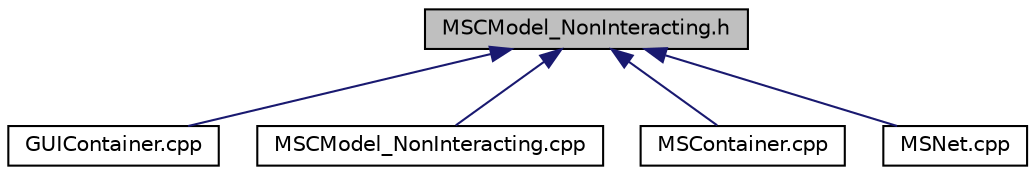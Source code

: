 digraph "MSCModel_NonInteracting.h"
{
  edge [fontname="Helvetica",fontsize="10",labelfontname="Helvetica",labelfontsize="10"];
  node [fontname="Helvetica",fontsize="10",shape=record];
  Node24 [label="MSCModel_NonInteracting.h",height=0.2,width=0.4,color="black", fillcolor="grey75", style="filled", fontcolor="black"];
  Node24 -> Node25 [dir="back",color="midnightblue",fontsize="10",style="solid",fontname="Helvetica"];
  Node25 [label="GUIContainer.cpp",height=0.2,width=0.4,color="black", fillcolor="white", style="filled",URL="$dc/d25/_g_u_i_container_8cpp.html"];
  Node24 -> Node26 [dir="back",color="midnightblue",fontsize="10",style="solid",fontname="Helvetica"];
  Node26 [label="MSCModel_NonInteracting.cpp",height=0.2,width=0.4,color="black", fillcolor="white", style="filled",URL="$de/dd3/_m_s_c_model___non_interacting_8cpp.html"];
  Node24 -> Node27 [dir="back",color="midnightblue",fontsize="10",style="solid",fontname="Helvetica"];
  Node27 [label="MSContainer.cpp",height=0.2,width=0.4,color="black", fillcolor="white", style="filled",URL="$d1/d31/_m_s_container_8cpp.html"];
  Node24 -> Node28 [dir="back",color="midnightblue",fontsize="10",style="solid",fontname="Helvetica"];
  Node28 [label="MSNet.cpp",height=0.2,width=0.4,color="black", fillcolor="white", style="filled",URL="$d2/d23/_m_s_net_8cpp.html"];
}
